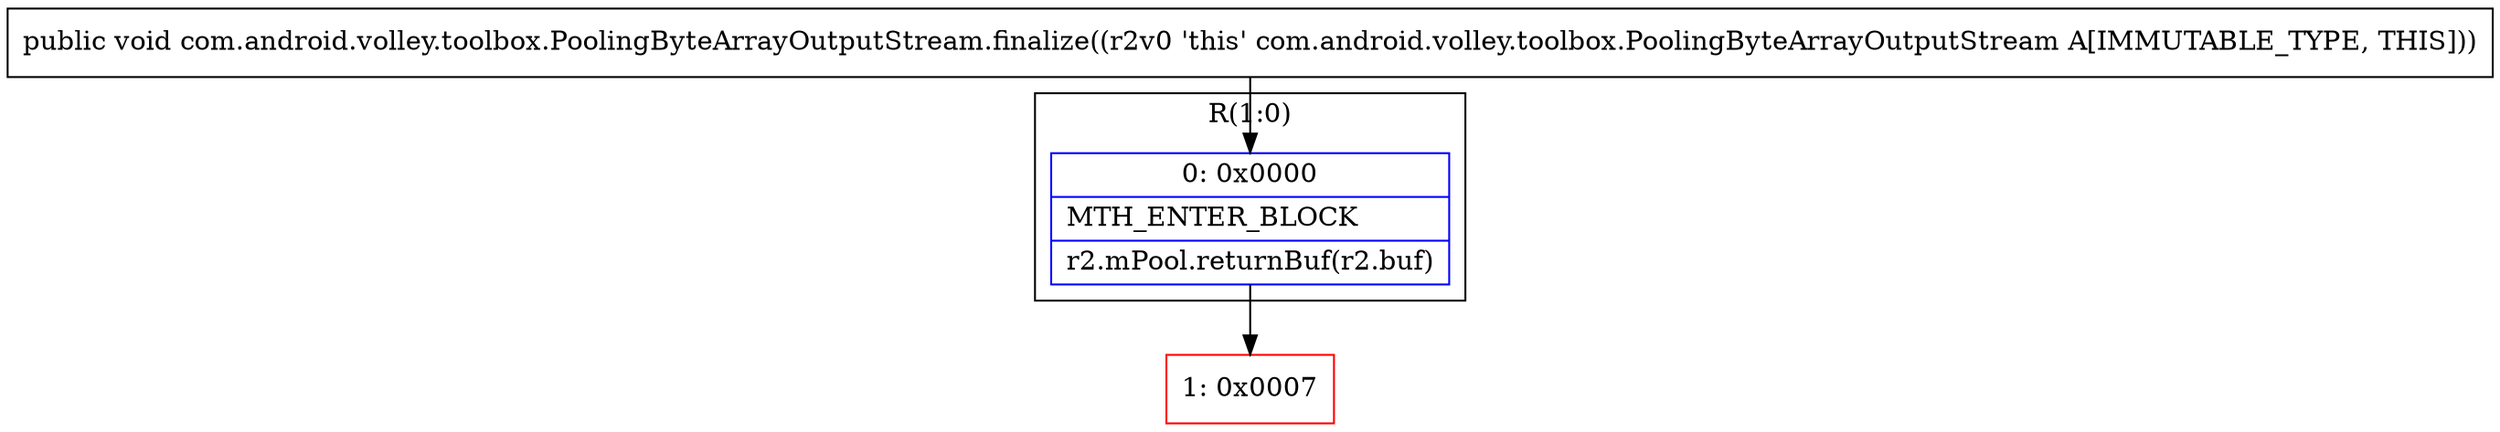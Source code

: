 digraph "CFG forcom.android.volley.toolbox.PoolingByteArrayOutputStream.finalize()V" {
subgraph cluster_Region_237645911 {
label = "R(1:0)";
node [shape=record,color=blue];
Node_0 [shape=record,label="{0\:\ 0x0000|MTH_ENTER_BLOCK\l|r2.mPool.returnBuf(r2.buf)\l}"];
}
Node_1 [shape=record,color=red,label="{1\:\ 0x0007}"];
MethodNode[shape=record,label="{public void com.android.volley.toolbox.PoolingByteArrayOutputStream.finalize((r2v0 'this' com.android.volley.toolbox.PoolingByteArrayOutputStream A[IMMUTABLE_TYPE, THIS])) }"];
MethodNode -> Node_0;
Node_0 -> Node_1;
}

